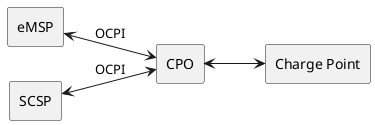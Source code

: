 @startuml

skinparam rectangle {
	roundCorner 8
}

left to right direction

agent eMSP
agent SCSP
agent CPO
agent "Charge Point" AS CP

eMSP <--> CPO: OCPI
SCSP <--> CPO: OCPI
CPO <--> CP

@enduml